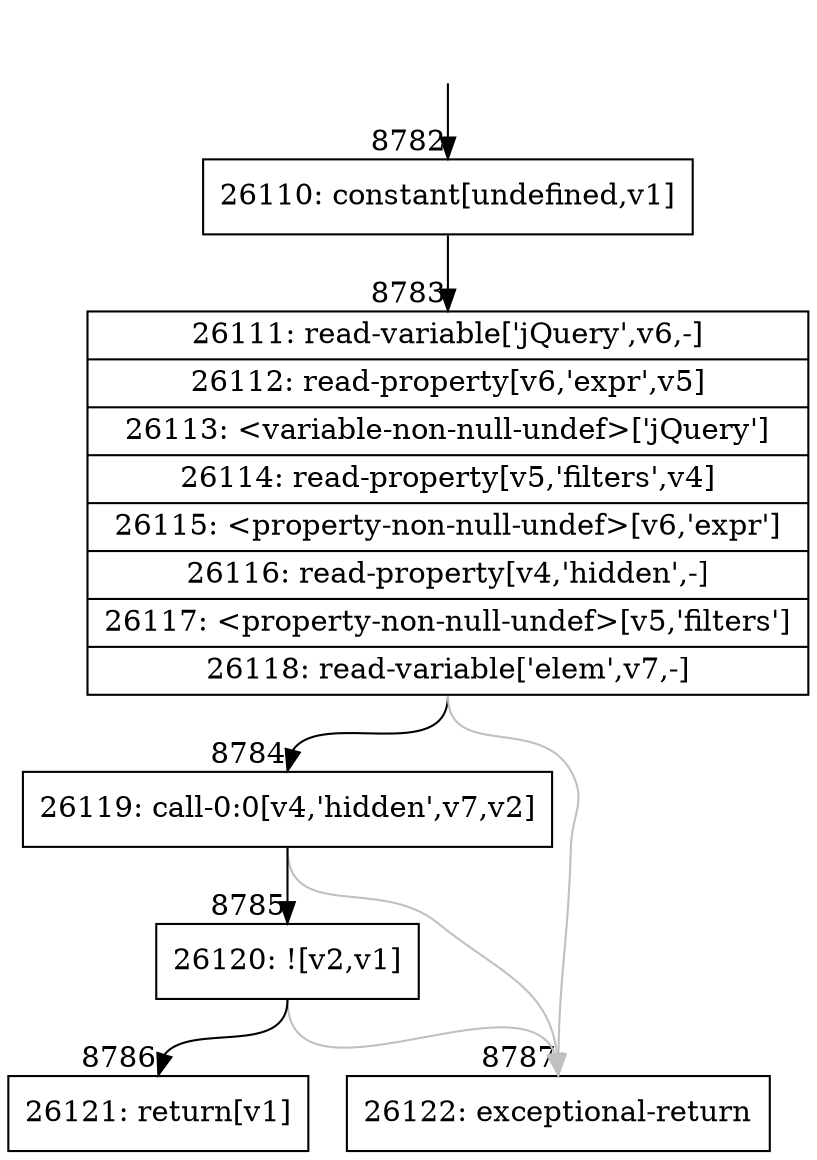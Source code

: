 digraph {
rankdir="TD"
BB_entry539[shape=none,label=""];
BB_entry539 -> BB8782 [tailport=s, headport=n, headlabel="    8782"]
BB8782 [shape=record label="{26110: constant[undefined,v1]}" ] 
BB8782 -> BB8783 [tailport=s, headport=n, headlabel="      8783"]
BB8783 [shape=record label="{26111: read-variable['jQuery',v6,-]|26112: read-property[v6,'expr',v5]|26113: \<variable-non-null-undef\>['jQuery']|26114: read-property[v5,'filters',v4]|26115: \<property-non-null-undef\>[v6,'expr']|26116: read-property[v4,'hidden',-]|26117: \<property-non-null-undef\>[v5,'filters']|26118: read-variable['elem',v7,-]}" ] 
BB8783 -> BB8784 [tailport=s, headport=n, headlabel="      8784"]
BB8783 -> BB8787 [tailport=s, headport=n, color=gray, headlabel="      8787"]
BB8784 [shape=record label="{26119: call-0:0[v4,'hidden',v7,v2]}" ] 
BB8784 -> BB8785 [tailport=s, headport=n, headlabel="      8785"]
BB8784 -> BB8787 [tailport=s, headport=n, color=gray]
BB8785 [shape=record label="{26120: ![v2,v1]}" ] 
BB8785 -> BB8786 [tailport=s, headport=n, headlabel="      8786"]
BB8785 -> BB8787 [tailport=s, headport=n, color=gray]
BB8786 [shape=record label="{26121: return[v1]}" ] 
BB8787 [shape=record label="{26122: exceptional-return}" ] 
}

